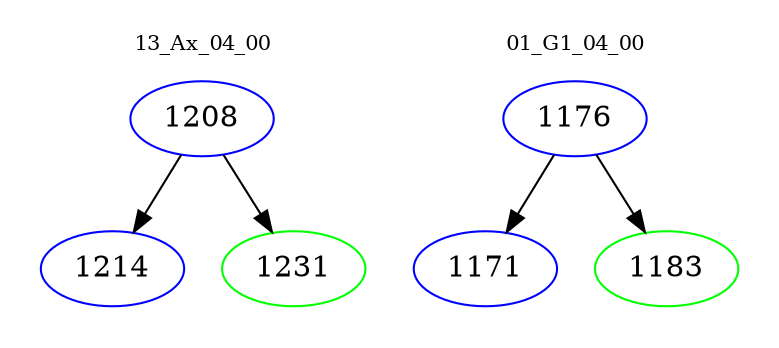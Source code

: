 digraph{
subgraph cluster_0 {
color = white
label = "13_Ax_04_00";
fontsize=10;
T0_1208 [label="1208", color="blue"]
T0_1208 -> T0_1214 [color="black"]
T0_1214 [label="1214", color="blue"]
T0_1208 -> T0_1231 [color="black"]
T0_1231 [label="1231", color="green"]
}
subgraph cluster_1 {
color = white
label = "01_G1_04_00";
fontsize=10;
T1_1176 [label="1176", color="blue"]
T1_1176 -> T1_1171 [color="black"]
T1_1171 [label="1171", color="blue"]
T1_1176 -> T1_1183 [color="black"]
T1_1183 [label="1183", color="green"]
}
}
